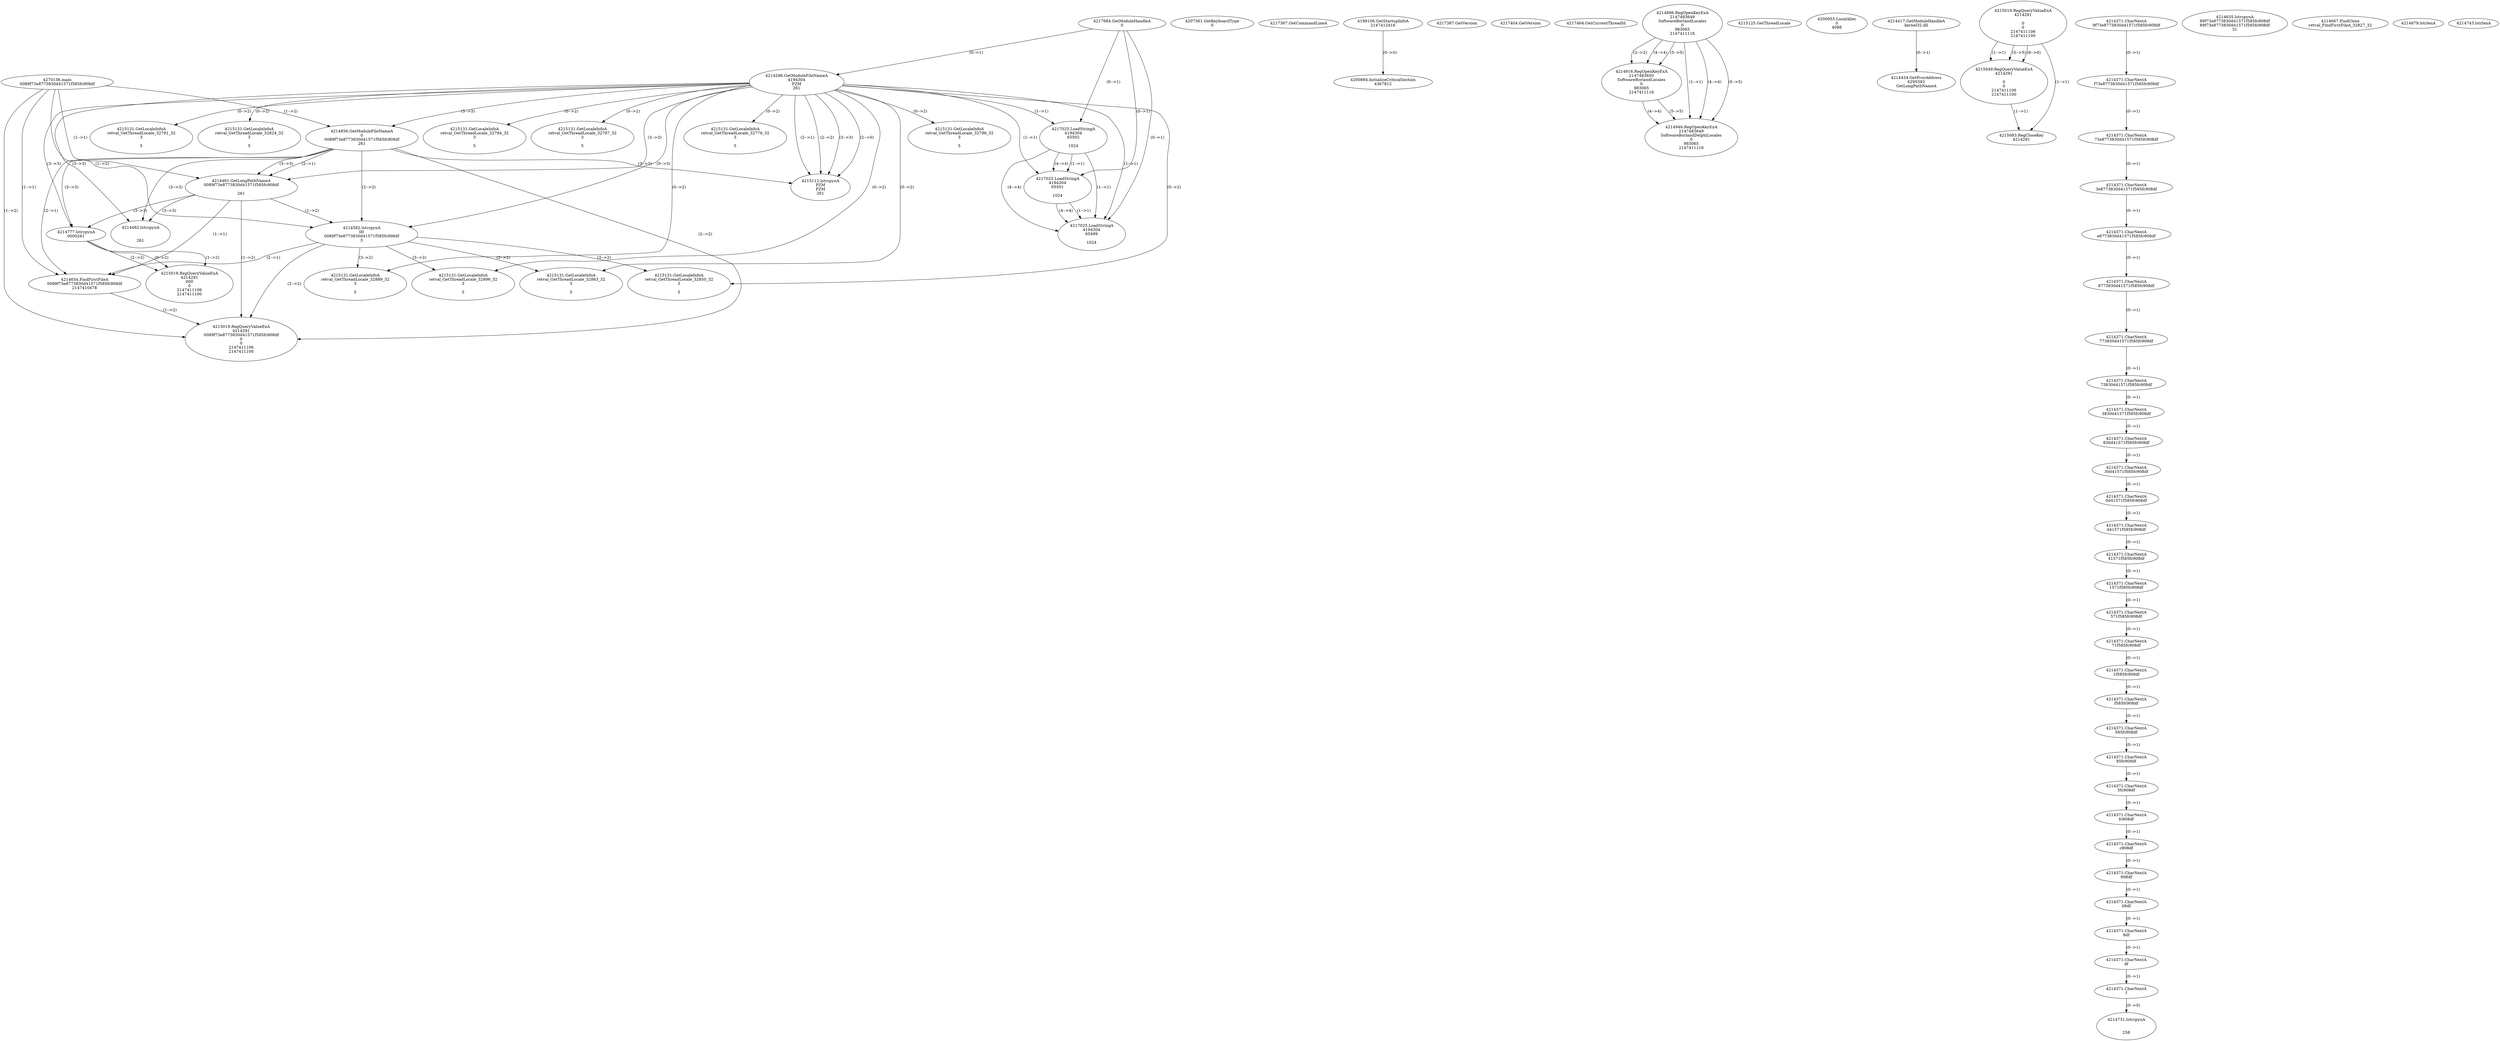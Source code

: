 // Global SCDG with merge call
digraph {
	0 [label="4270136.main
0089f73e8773830d41571f585fc908df"]
	1 [label="4217684.GetModuleHandleA
0"]
	2 [label="4207361.GetKeyboardType
0"]
	3 [label="4217367.GetCommandLineA
"]
	4 [label="4199106.GetStartupInfoA
2147412416"]
	5 [label="4217387.GetVersion
"]
	6 [label="4217404.GetVersion
"]
	7 [label="4217464.GetCurrentThreadId
"]
	8 [label="4214286.GetModuleFileNameA
4194304
PZM
261"]
	1 -> 8 [label="(0-->1)"]
	9 [label="4214856.GetModuleFileNameA
0
0089f73e8773830d41571f585fc908df
261"]
	0 -> 9 [label="(1-->2)"]
	8 -> 9 [label="(3-->3)"]
	10 [label="4214886.RegOpenKeyExA
2147483649
Software\Borland\Locales
0
983065
2147411116"]
	11 [label="4214916.RegOpenKeyExA
2147483650
Software\Borland\Locales
0
983065
2147411116"]
	10 -> 11 [label="(2-->2)"]
	10 -> 11 [label="(4-->4)"]
	10 -> 11 [label="(5-->5)"]
	12 [label="4214946.RegOpenKeyExA
2147483649
Software\Borland\Delphi\Locales
0
983065
2147411116"]
	10 -> 12 [label="(1-->1)"]
	10 -> 12 [label="(4-->4)"]
	11 -> 12 [label="(4-->4)"]
	10 -> 12 [label="(5-->5)"]
	11 -> 12 [label="(5-->5)"]
	13 [label="4215112.lstrcpynA
PZM
PZM
261"]
	8 -> 13 [label="(2-->1)"]
	8 -> 13 [label="(2-->2)"]
	8 -> 13 [label="(3-->3)"]
	9 -> 13 [label="(3-->3)"]
	8 -> 13 [label="(2-->0)"]
	14 [label="4215125.GetThreadLocale
"]
	15 [label="4215131.GetLocaleInfoA
retval_GetThreadLocale_32776_32
3

5"]
	8 -> 15 [label="(0-->2)"]
	16 [label="4217025.LoadStringA
4194304
65502

1024"]
	1 -> 16 [label="(0-->1)"]
	8 -> 16 [label="(1-->1)"]
	17 [label="4217025.LoadStringA
4194304
65501

1024"]
	1 -> 17 [label="(0-->1)"]
	8 -> 17 [label="(1-->1)"]
	16 -> 17 [label="(1-->1)"]
	16 -> 17 [label="(4-->4)"]
	18 [label="4217025.LoadStringA
4194304
65499

1024"]
	1 -> 18 [label="(0-->1)"]
	8 -> 18 [label="(1-->1)"]
	16 -> 18 [label="(1-->1)"]
	17 -> 18 [label="(1-->1)"]
	16 -> 18 [label="(4-->4)"]
	17 -> 18 [label="(4-->4)"]
	19 [label="4200894.InitializeCriticalSection
4367812"]
	4 -> 19 [label="(0-->0)"]
	20 [label="4200955.LocalAlloc
0
4088"]
	21 [label="4214417.GetModuleHandleA
kernel32.dll"]
	22 [label="4214434.GetProcAddress
6295592
GetLongPathNameA"]
	21 -> 22 [label="(0-->1)"]
	23 [label="4214461.GetLongPathNameA
0089f73e8773830d41571f585fc908df

261"]
	0 -> 23 [label="(1-->1)"]
	9 -> 23 [label="(2-->1)"]
	8 -> 23 [label="(3-->3)"]
	9 -> 23 [label="(3-->3)"]
	24 [label="4214482.lstrcpynA


261"]
	8 -> 24 [label="(3-->3)"]
	9 -> 24 [label="(3-->3)"]
	23 -> 24 [label="(3-->3)"]
	25 [label="4215019.RegQueryValueExA
4214291

0
0
2147411106
2147411100"]
	26 [label="4215049.RegQueryValueExA
4214291

0
0
2147411106
2147411100"]
	25 -> 26 [label="(1-->1)"]
	25 -> 26 [label="(5-->5)"]
	25 -> 26 [label="(6-->6)"]
	27 [label="4215083.RegCloseKey
4214291"]
	25 -> 27 [label="(1-->1)"]
	26 -> 27 [label="(1-->1)"]
	28 [label="4215131.GetLocaleInfoA
retval_GetThreadLocale_32796_32
3

5"]
	8 -> 28 [label="(0-->2)"]
	29 [label="4214582.lstrcpynA
00
0089f73e8773830d41571f585fc908df
3"]
	0 -> 29 [label="(1-->2)"]
	9 -> 29 [label="(2-->2)"]
	23 -> 29 [label="(1-->2)"]
	8 -> 29 [label="(0-->3)"]
	30 [label="4214371.CharNextA
9f73e8773830d41571f585fc908df"]
	31 [label="4214371.CharNextA
f73e8773830d41571f585fc908df"]
	30 -> 31 [label="(0-->1)"]
	32 [label="4214371.CharNextA
73e8773830d41571f585fc908df"]
	31 -> 32 [label="(0-->1)"]
	33 [label="4214371.CharNextA
3e8773830d41571f585fc908df"]
	32 -> 33 [label="(0-->1)"]
	34 [label="4214371.CharNextA
e8773830d41571f585fc908df"]
	33 -> 34 [label="(0-->1)"]
	35 [label="4214371.CharNextA
8773830d41571f585fc908df"]
	34 -> 35 [label="(0-->1)"]
	36 [label="4214371.CharNextA
773830d41571f585fc908df"]
	35 -> 36 [label="(0-->1)"]
	37 [label="4214371.CharNextA
73830d41571f585fc908df"]
	36 -> 37 [label="(0-->1)"]
	38 [label="4214371.CharNextA
3830d41571f585fc908df"]
	37 -> 38 [label="(0-->1)"]
	39 [label="4214371.CharNextA
830d41571f585fc908df"]
	38 -> 39 [label="(0-->1)"]
	40 [label="4214371.CharNextA
30d41571f585fc908df"]
	39 -> 40 [label="(0-->1)"]
	41 [label="4214371.CharNextA
0d41571f585fc908df"]
	40 -> 41 [label="(0-->1)"]
	42 [label="4214371.CharNextA
d41571f585fc908df"]
	41 -> 42 [label="(0-->1)"]
	43 [label="4214371.CharNextA
41571f585fc908df"]
	42 -> 43 [label="(0-->1)"]
	44 [label="4214371.CharNextA
1571f585fc908df"]
	43 -> 44 [label="(0-->1)"]
	45 [label="4214371.CharNextA
571f585fc908df"]
	44 -> 45 [label="(0-->1)"]
	46 [label="4214371.CharNextA
71f585fc908df"]
	45 -> 46 [label="(0-->1)"]
	47 [label="4214371.CharNextA
1f585fc908df"]
	46 -> 47 [label="(0-->1)"]
	48 [label="4214371.CharNextA
f585fc908df"]
	47 -> 48 [label="(0-->1)"]
	49 [label="4214371.CharNextA
585fc908df"]
	48 -> 49 [label="(0-->1)"]
	50 [label="4214371.CharNextA
85fc908df"]
	49 -> 50 [label="(0-->1)"]
	51 [label="4214371.CharNextA
5fc908df"]
	50 -> 51 [label="(0-->1)"]
	52 [label="4214371.CharNextA
fc908df"]
	51 -> 52 [label="(0-->1)"]
	53 [label="4214371.CharNextA
c908df"]
	52 -> 53 [label="(0-->1)"]
	54 [label="4214371.CharNextA
908df"]
	53 -> 54 [label="(0-->1)"]
	55 [label="4214371.CharNextA
08df"]
	54 -> 55 [label="(0-->1)"]
	56 [label="4214371.CharNextA
8df"]
	55 -> 56 [label="(0-->1)"]
	57 [label="4214371.CharNextA
df"]
	56 -> 57 [label="(0-->1)"]
	58 [label="4214371.CharNextA
f"]
	57 -> 58 [label="(0-->1)"]
	59 [label="4214635.lstrcpynA
89f73e8773830d41571f585fc908df
89f73e8773830d41571f585fc908df
31"]
	60 [label="4214654.FindFirstFileA
0089f73e8773830d41571f585fc908df
2147410478"]
	0 -> 60 [label="(1-->1)"]
	9 -> 60 [label="(2-->1)"]
	23 -> 60 [label="(1-->1)"]
	29 -> 60 [label="(2-->1)"]
	61 [label="4214667.FindClose
retval_FindFirstFileA_32827_32"]
	62 [label="4214679.lstrlenA
"]
	63 [label="4214731.lstrcpynA


258"]
	58 -> 63 [label="(0-->0)"]
	64 [label="4214743.lstrlenA
"]
	65 [label="4214777.lstrcpynA
00\
00\
261"]
	8 -> 65 [label="(3-->3)"]
	9 -> 65 [label="(3-->3)"]
	23 -> 65 [label="(3-->3)"]
	66 [label="4215019.RegQueryValueExA
4214291
00\
0
0
2147411106
2147411100"]
	65 -> 66 [label="(1-->2)"]
	65 -> 66 [label="(2-->2)"]
	65 -> 66 [label="(0-->2)"]
	67 [label="4215131.GetLocaleInfoA
retval_GetThreadLocale_32896_32
3

5"]
	8 -> 67 [label="(0-->2)"]
	29 -> 67 [label="(3-->2)"]
	68 [label="4215019.RegQueryValueExA
4214291
0089f73e8773830d41571f585fc908df
0
0
2147411106
2147411100"]
	0 -> 68 [label="(1-->2)"]
	9 -> 68 [label="(2-->2)"]
	23 -> 68 [label="(1-->2)"]
	29 -> 68 [label="(2-->2)"]
	60 -> 68 [label="(1-->2)"]
	69 [label="4215131.GetLocaleInfoA
retval_GetThreadLocale_32863_32
3

5"]
	8 -> 69 [label="(0-->2)"]
	29 -> 69 [label="(3-->2)"]
	70 [label="4215131.GetLocaleInfoA
retval_GetThreadLocale_32791_32
3

5"]
	8 -> 70 [label="(0-->2)"]
	71 [label="4215131.GetLocaleInfoA
retval_GetThreadLocale_32824_32
3

5"]
	8 -> 71 [label="(0-->2)"]
	72 [label="4215131.GetLocaleInfoA
retval_GetThreadLocale_32794_32
3

5"]
	8 -> 72 [label="(0-->2)"]
	73 [label="4215131.GetLocaleInfoA
retval_GetThreadLocale_32797_32
3

5"]
	8 -> 73 [label="(0-->2)"]
	74 [label="4215131.GetLocaleInfoA
retval_GetThreadLocale_32850_32
3

5"]
	8 -> 74 [label="(0-->2)"]
	29 -> 74 [label="(3-->2)"]
	75 [label="4215131.GetLocaleInfoA
retval_GetThreadLocale_32889_32
3

5"]
	8 -> 75 [label="(0-->2)"]
	29 -> 75 [label="(3-->2)"]
}
